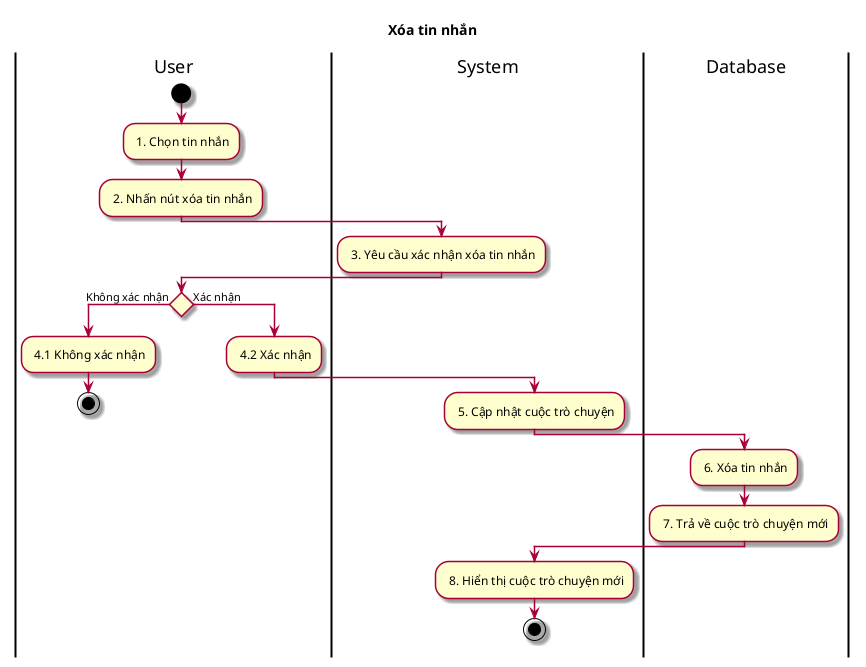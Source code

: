 @startuml ActXoaTinNhan

skin rose
title Xóa tin nhắn

|User|
start 
: 1. Chọn tin nhắn;
: 2. Nhấn nút xóa tin nhắn;
|System|
: 3. Yêu cầu xác nhận xóa tin nhắn;
|User|
if () then (Không xác nhận)
: 4.1 Không xác nhận;
stop
else (Xác nhận)
: 4.2 Xác nhận;
|System|
: 5. Cập nhật cuộc trò chuyện;
|Database|
: 6. Xóa tin nhắn;
: 7. Trả về cuộc trò chuyện mới;
|System|
: 8. Hiển thị cuộc trò chuyện mới;
stop
@enduml
